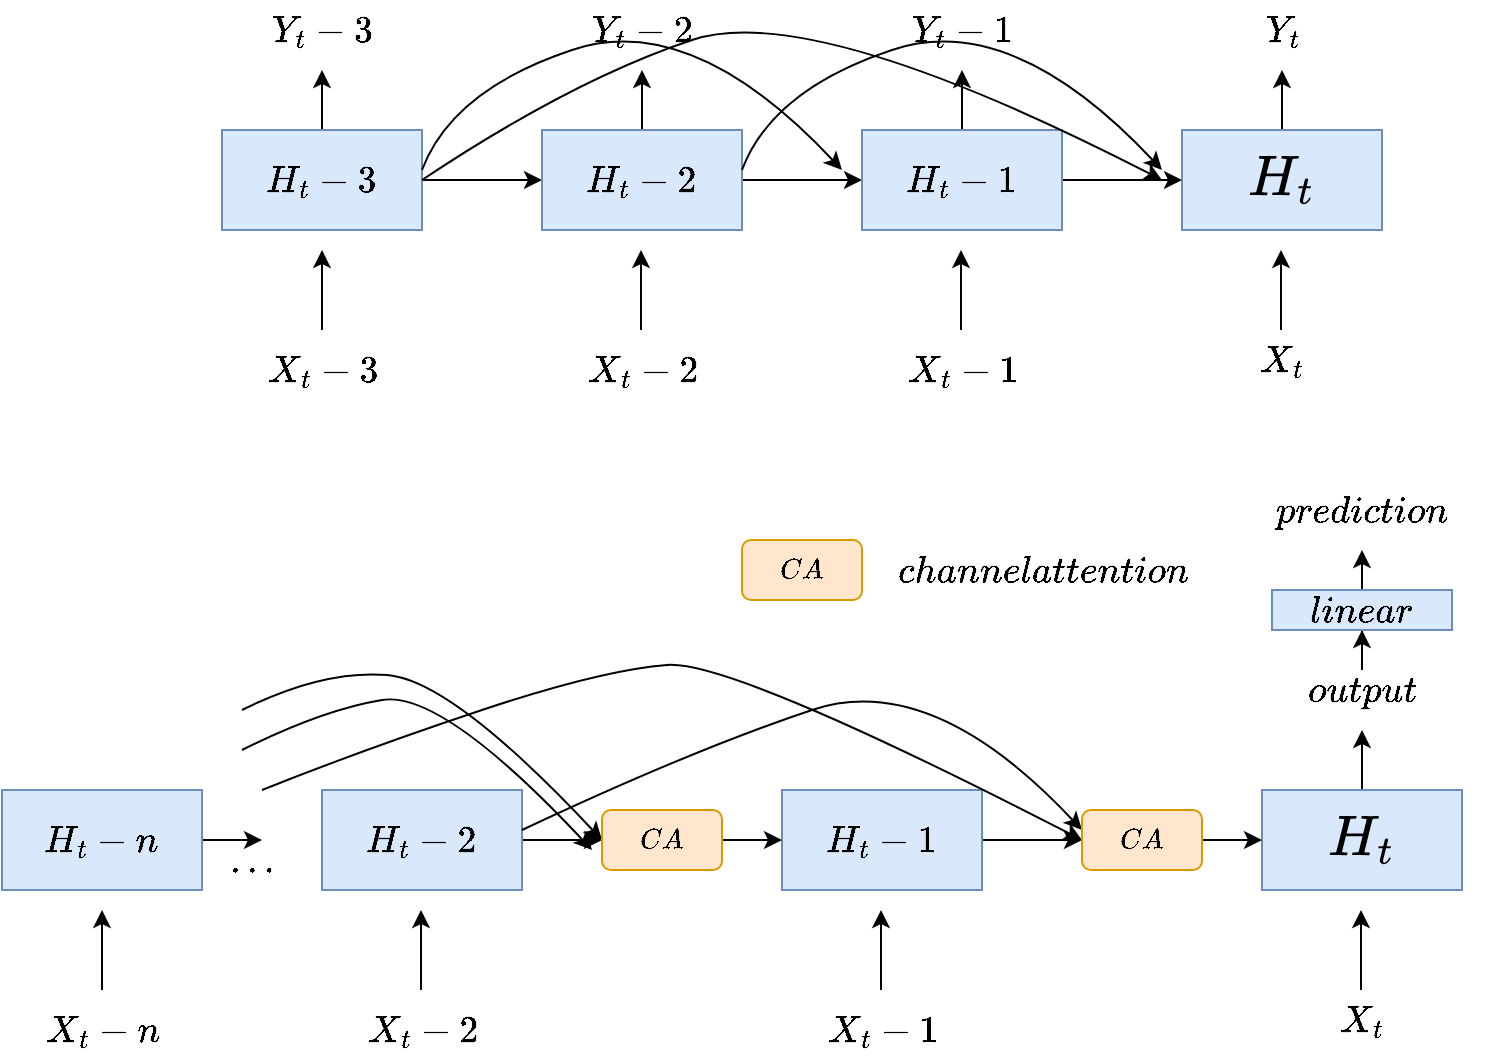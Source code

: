<mxfile version="20.3.2" type="github" pages="3">
  <diagram id="_ku-bjDTlEudneGlkECz" name="高阶RNN">
    <mxGraphModel dx="1422" dy="761" grid="1" gridSize="10" guides="1" tooltips="1" connect="1" arrows="1" fold="1" page="1" pageScale="1" pageWidth="827" pageHeight="1169" math="1" shadow="0">
      <root>
        <mxCell id="0" />
        <mxCell id="1" parent="0" />
        <mxCell id="v0sjxZ5Df5lXrN96qdMB-6" value="" style="edgeStyle=orthogonalEdgeStyle;rounded=0;orthogonalLoop=1;jettySize=auto;html=1;" parent="1" source="v0sjxZ5Df5lXrN96qdMB-1" target="v0sjxZ5Df5lXrN96qdMB-2" edge="1">
          <mxGeometry relative="1" as="geometry" />
        </mxCell>
        <mxCell id="v0sjxZ5Df5lXrN96qdMB-9" style="edgeStyle=orthogonalEdgeStyle;rounded=0;orthogonalLoop=1;jettySize=auto;html=1;fontSize=16;" parent="1" source="v0sjxZ5Df5lXrN96qdMB-1" edge="1">
          <mxGeometry relative="1" as="geometry">
            <mxPoint x="170" y="290" as="targetPoint" />
          </mxGeometry>
        </mxCell>
        <mxCell id="v0sjxZ5Df5lXrN96qdMB-1" value="&lt;font style=&quot;font-size: 16px;&quot;&gt;$$H_t-3$$&lt;/font&gt;" style="rounded=0;whiteSpace=wrap;html=1;fillColor=#dae8fc;strokeColor=#6c8ebf;" parent="1" vertex="1">
          <mxGeometry x="120" y="320" width="100" height="50" as="geometry" />
        </mxCell>
        <mxCell id="v0sjxZ5Df5lXrN96qdMB-7" value="" style="edgeStyle=orthogonalEdgeStyle;rounded=0;orthogonalLoop=1;jettySize=auto;html=1;" parent="1" source="v0sjxZ5Df5lXrN96qdMB-2" target="v0sjxZ5Df5lXrN96qdMB-4" edge="1">
          <mxGeometry relative="1" as="geometry" />
        </mxCell>
        <mxCell id="v0sjxZ5Df5lXrN96qdMB-10" style="edgeStyle=orthogonalEdgeStyle;rounded=0;orthogonalLoop=1;jettySize=auto;html=1;fontSize=16;" parent="1" source="v0sjxZ5Df5lXrN96qdMB-2" edge="1">
          <mxGeometry relative="1" as="geometry">
            <mxPoint x="330" y="290" as="targetPoint" />
          </mxGeometry>
        </mxCell>
        <mxCell id="v0sjxZ5Df5lXrN96qdMB-2" value="&lt;font style=&quot;font-size: 16px;&quot;&gt;$$H_t-2$$&lt;/font&gt;" style="rounded=0;whiteSpace=wrap;html=1;fillColor=#dae8fc;strokeColor=#6c8ebf;" parent="1" vertex="1">
          <mxGeometry x="280" y="320" width="100" height="50" as="geometry" />
        </mxCell>
        <mxCell id="v0sjxZ5Df5lXrN96qdMB-12" style="edgeStyle=orthogonalEdgeStyle;rounded=0;orthogonalLoop=1;jettySize=auto;html=1;fontSize=16;" parent="1" source="v0sjxZ5Df5lXrN96qdMB-3" edge="1">
          <mxGeometry relative="1" as="geometry">
            <mxPoint x="650" y="290" as="targetPoint" />
          </mxGeometry>
        </mxCell>
        <mxCell id="v0sjxZ5Df5lXrN96qdMB-3" value="&lt;svg style=&quot;vertical-align: -0.357ex; font-size: 24px;&quot; xmlns:xlink=&quot;http://www.w3.org/1999/xlink&quot; viewBox=&quot;0 -683 1169.3 840.8&quot; role=&quot;img&quot; height=&quot;1.902ex&quot; width=&quot;2.645ex&quot; xmlns=&quot;http://www.w3.org/2000/svg&quot;&gt;&lt;defs&gt;&lt;path d=&quot;M228 637Q194 637 192 641Q191 643 191 649Q191 673 202 682Q204 683 219 683Q260 681 355 681Q389 681 418 681T463 682T483 682Q499 682 499 672Q499 670 497 658Q492 641 487 638H485Q483 638 480 638T473 638T464 637T455 637Q416 636 405 634T387 623Q384 619 355 500Q348 474 340 442T328 395L324 380Q324 378 469 378H614L615 381Q615 384 646 504Q674 619 674 627T617 637Q594 637 587 639T580 648Q580 650 582 660Q586 677 588 679T604 682Q609 682 646 681T740 680Q802 680 835 681T871 682Q888 682 888 672Q888 645 876 638H874Q872 638 869 638T862 638T853 637T844 637Q805 636 794 634T776 623Q773 618 704 340T634 58Q634 51 638 51Q646 48 692 46H723Q729 38 729 37T726 19Q722 6 716 0H701Q664 2 567 2Q533 2 504 2T458 2T437 1Q420 1 420 10Q420 15 423 24Q428 43 433 45Q437 46 448 46H454Q481 46 514 49Q520 50 522 50T528 55T534 64T540 82T547 110T558 153Q565 181 569 198Q602 330 602 331T457 332H312L279 197Q245 63 245 58Q245 51 253 49T303 46H334Q340 38 340 37T337 19Q333 6 327 0H312Q275 2 178 2Q144 2 115 2T69 2T48 1Q31 1 31 10Q31 12 34 24Q39 43 44 45Q48 46 59 46H65Q92 46 125 49Q139 52 144 61Q147 65 216 339T285 628Q285 635 228 637Z&quot; id=&quot;MJX-1-TEX-I-1D43B&quot;&gt;&lt;/path&gt;&lt;path d=&quot;M26 385Q19 392 19 395Q19 399 22 411T27 425Q29 430 36 430T87 431H140L159 511Q162 522 166 540T173 566T179 586T187 603T197 615T211 624T229 626Q247 625 254 615T261 596Q261 589 252 549T232 470L222 433Q222 431 272 431H323Q330 424 330 420Q330 398 317 385H210L174 240Q135 80 135 68Q135 26 162 26Q197 26 230 60T283 144Q285 150 288 151T303 153H307Q322 153 322 145Q322 142 319 133Q314 117 301 95T267 48T216 6T155 -11Q125 -11 98 4T59 56Q57 64 57 83V101L92 241Q127 382 128 383Q128 385 77 385H26Z&quot; id=&quot;MJX-1-TEX-I-1D461&quot;&gt;&lt;/path&gt;&lt;/defs&gt;&lt;g transform=&quot;scale(1,-1)&quot; stroke-width=&quot;0&quot; fill=&quot;currentColor&quot; stroke=&quot;currentColor&quot;&gt;&lt;g data-mml-node=&quot;math&quot;&gt;&lt;g data-mml-node=&quot;msub&quot;&gt;&lt;g data-mml-node=&quot;mi&quot;&gt;&lt;use xlink:href=&quot;#MJX-1-TEX-I-1D43B&quot; data-c=&quot;1D43B&quot;&gt;&lt;/use&gt;&lt;/g&gt;&lt;g transform=&quot;translate(864,-150) scale(0.707)&quot; data-mml-node=&quot;mi&quot;&gt;&lt;use xlink:href=&quot;#MJX-1-TEX-I-1D461&quot; data-c=&quot;1D461&quot;&gt;&lt;/use&gt;&lt;/g&gt;&lt;/g&gt;&lt;/g&gt;&lt;/g&gt;&lt;/svg&gt;" style="rounded=0;whiteSpace=wrap;html=1;fillColor=#dae8fc;strokeColor=#6c8ebf;" parent="1" vertex="1">
          <mxGeometry x="600" y="320" width="100" height="50" as="geometry" />
        </mxCell>
        <mxCell id="v0sjxZ5Df5lXrN96qdMB-8" value="" style="edgeStyle=orthogonalEdgeStyle;rounded=0;orthogonalLoop=1;jettySize=auto;html=1;" parent="1" source="v0sjxZ5Df5lXrN96qdMB-4" target="v0sjxZ5Df5lXrN96qdMB-3" edge="1">
          <mxGeometry relative="1" as="geometry" />
        </mxCell>
        <mxCell id="v0sjxZ5Df5lXrN96qdMB-11" style="edgeStyle=orthogonalEdgeStyle;rounded=0;orthogonalLoop=1;jettySize=auto;html=1;fontSize=16;" parent="1" source="v0sjxZ5Df5lXrN96qdMB-4" edge="1">
          <mxGeometry relative="1" as="geometry">
            <mxPoint x="490" y="290" as="targetPoint" />
          </mxGeometry>
        </mxCell>
        <mxCell id="v0sjxZ5Df5lXrN96qdMB-4" value="&lt;font style=&quot;font-size: 16px;&quot;&gt;$$H_t-1$$&lt;/font&gt;" style="rounded=0;whiteSpace=wrap;html=1;fillColor=#dae8fc;strokeColor=#6c8ebf;" parent="1" vertex="1">
          <mxGeometry x="440" y="320" width="100" height="50" as="geometry" />
        </mxCell>
        <mxCell id="v0sjxZ5Df5lXrN96qdMB-13" value="$$Y_t-3$$" style="text;html=1;align=center;verticalAlign=middle;resizable=0;points=[];autosize=1;strokeColor=none;fillColor=none;fontSize=16;" parent="1" vertex="1">
          <mxGeometry x="120" y="255" width="100" height="30" as="geometry" />
        </mxCell>
        <mxCell id="v0sjxZ5Df5lXrN96qdMB-14" value="$$Y_t-2$$" style="text;html=1;align=center;verticalAlign=middle;resizable=0;points=[];autosize=1;strokeColor=none;fillColor=none;fontSize=16;" parent="1" vertex="1">
          <mxGeometry x="280" y="255" width="100" height="30" as="geometry" />
        </mxCell>
        <mxCell id="v0sjxZ5Df5lXrN96qdMB-15" value="$$Y_t-1$$" style="text;html=1;align=center;verticalAlign=middle;resizable=0;points=[];autosize=1;strokeColor=none;fillColor=none;fontSize=16;" parent="1" vertex="1">
          <mxGeometry x="440" y="255" width="100" height="30" as="geometry" />
        </mxCell>
        <mxCell id="v0sjxZ5Df5lXrN96qdMB-16" value="$$Y_t$$" style="text;html=1;align=center;verticalAlign=middle;resizable=0;points=[];autosize=1;strokeColor=none;fillColor=none;fontSize=16;" parent="1" vertex="1">
          <mxGeometry x="610" y="255" width="80" height="30" as="geometry" />
        </mxCell>
        <mxCell id="v0sjxZ5Df5lXrN96qdMB-17" value="" style="endArrow=classic;html=1;rounded=0;fontSize=16;" parent="1" edge="1">
          <mxGeometry width="50" height="50" relative="1" as="geometry">
            <mxPoint x="170" y="420" as="sourcePoint" />
            <mxPoint x="170" y="380" as="targetPoint" />
          </mxGeometry>
        </mxCell>
        <mxCell id="v0sjxZ5Df5lXrN96qdMB-18" value="" style="endArrow=classic;html=1;rounded=0;fontSize=16;" parent="1" edge="1">
          <mxGeometry width="50" height="50" relative="1" as="geometry">
            <mxPoint x="329.5" y="420" as="sourcePoint" />
            <mxPoint x="329.5" y="380" as="targetPoint" />
          </mxGeometry>
        </mxCell>
        <mxCell id="v0sjxZ5Df5lXrN96qdMB-19" value="" style="endArrow=classic;html=1;rounded=0;fontSize=16;" parent="1" edge="1">
          <mxGeometry width="50" height="50" relative="1" as="geometry">
            <mxPoint x="489.5" y="420" as="sourcePoint" />
            <mxPoint x="489.5" y="380" as="targetPoint" />
          </mxGeometry>
        </mxCell>
        <mxCell id="v0sjxZ5Df5lXrN96qdMB-20" value="" style="endArrow=classic;html=1;rounded=0;fontSize=16;" parent="1" edge="1">
          <mxGeometry width="50" height="50" relative="1" as="geometry">
            <mxPoint x="649.5" y="420" as="sourcePoint" />
            <mxPoint x="649.5" y="380" as="targetPoint" />
          </mxGeometry>
        </mxCell>
        <mxCell id="v0sjxZ5Df5lXrN96qdMB-21" value="$$X_t-3$$" style="text;html=1;align=center;verticalAlign=middle;resizable=0;points=[];autosize=1;strokeColor=none;fillColor=none;fontSize=16;" parent="1" vertex="1">
          <mxGeometry x="120" y="425" width="100" height="30" as="geometry" />
        </mxCell>
        <mxCell id="v0sjxZ5Df5lXrN96qdMB-23" value="$$X_t-1$$" style="text;html=1;align=center;verticalAlign=middle;resizable=0;points=[];autosize=1;strokeColor=none;fillColor=none;fontSize=16;" parent="1" vertex="1">
          <mxGeometry x="440" y="425" width="100" height="30" as="geometry" />
        </mxCell>
        <mxCell id="v0sjxZ5Df5lXrN96qdMB-25" value="$$X_t$$" style="text;html=1;align=center;verticalAlign=middle;resizable=0;points=[];autosize=1;strokeColor=none;fillColor=none;fontSize=16;" parent="1" vertex="1">
          <mxGeometry x="610" y="420" width="80" height="30" as="geometry" />
        </mxCell>
        <mxCell id="v0sjxZ5Df5lXrN96qdMB-26" value="$$X_t-2$$" style="text;html=1;align=center;verticalAlign=middle;resizable=0;points=[];autosize=1;strokeColor=none;fillColor=none;fontSize=16;" parent="1" vertex="1">
          <mxGeometry x="280" y="425" width="100" height="30" as="geometry" />
        </mxCell>
        <mxCell id="v0sjxZ5Df5lXrN96qdMB-30" value="" style="curved=1;endArrow=classic;html=1;rounded=0;fontSize=16;" parent="1" edge="1">
          <mxGeometry width="50" height="50" relative="1" as="geometry">
            <mxPoint x="220" y="340" as="sourcePoint" />
            <mxPoint x="430" y="340" as="targetPoint" />
            <Array as="points">
              <mxPoint x="235" y="300" />
              <mxPoint x="355" y="260" />
            </Array>
          </mxGeometry>
        </mxCell>
        <mxCell id="v0sjxZ5Df5lXrN96qdMB-31" value="" style="curved=1;endArrow=classic;html=1;rounded=0;fontSize=16;" parent="1" edge="1">
          <mxGeometry width="50" height="50" relative="1" as="geometry">
            <mxPoint x="380" y="340" as="sourcePoint" />
            <mxPoint x="590" y="340" as="targetPoint" />
            <Array as="points">
              <mxPoint x="395" y="300" />
              <mxPoint x="515" y="260" />
            </Array>
          </mxGeometry>
        </mxCell>
        <mxCell id="v0sjxZ5Df5lXrN96qdMB-32" value="" style="curved=1;endArrow=classic;html=1;rounded=0;fontSize=16;" parent="1" edge="1">
          <mxGeometry width="50" height="50" relative="1" as="geometry">
            <mxPoint x="220" y="345" as="sourcePoint" />
            <mxPoint x="590" y="345" as="targetPoint" />
            <Array as="points">
              <mxPoint x="295" y="295" />
              <mxPoint x="415" y="255" />
            </Array>
          </mxGeometry>
        </mxCell>
        <mxCell id="1J8L8S5lfBuhA0t66m_Q-1" value="" style="edgeStyle=orthogonalEdgeStyle;rounded=0;orthogonalLoop=1;jettySize=auto;html=1;" edge="1" parent="1" source="1J8L8S5lfBuhA0t66m_Q-3">
          <mxGeometry relative="1" as="geometry">
            <mxPoint x="140" y="675" as="targetPoint" />
          </mxGeometry>
        </mxCell>
        <mxCell id="1J8L8S5lfBuhA0t66m_Q-3" value="&lt;font style=&quot;font-size: 16px;&quot;&gt;$$H_t-n$$&lt;/font&gt;" style="rounded=0;whiteSpace=wrap;html=1;fillColor=#dae8fc;strokeColor=#6c8ebf;" vertex="1" parent="1">
          <mxGeometry x="10" y="650" width="100" height="50" as="geometry" />
        </mxCell>
        <mxCell id="1J8L8S5lfBuhA0t66m_Q-4" value="" style="edgeStyle=orthogonalEdgeStyle;rounded=0;orthogonalLoop=1;jettySize=auto;html=1;" edge="1" parent="1" source="1J8L8S5lfBuhA0t66m_Q-6">
          <mxGeometry relative="1" as="geometry">
            <mxPoint x="310" y="675" as="targetPoint" />
          </mxGeometry>
        </mxCell>
        <mxCell id="1J8L8S5lfBuhA0t66m_Q-6" value="&lt;font style=&quot;font-size: 16px;&quot;&gt;$$H_t-2$$&lt;/font&gt;" style="rounded=0;whiteSpace=wrap;html=1;fillColor=#dae8fc;strokeColor=#6c8ebf;" vertex="1" parent="1">
          <mxGeometry x="170" y="650" width="100" height="50" as="geometry" />
        </mxCell>
        <mxCell id="1J8L8S5lfBuhA0t66m_Q-7" style="edgeStyle=orthogonalEdgeStyle;rounded=0;orthogonalLoop=1;jettySize=auto;html=1;fontSize=16;" edge="1" parent="1" source="1J8L8S5lfBuhA0t66m_Q-8">
          <mxGeometry relative="1" as="geometry">
            <mxPoint x="690" y="620" as="targetPoint" />
          </mxGeometry>
        </mxCell>
        <mxCell id="1J8L8S5lfBuhA0t66m_Q-8" value="&lt;svg style=&quot;vertical-align: -0.357ex; font-size: 24px;&quot; xmlns:xlink=&quot;http://www.w3.org/1999/xlink&quot; viewBox=&quot;0 -683 1169.3 840.8&quot; role=&quot;img&quot; height=&quot;1.902ex&quot; width=&quot;2.645ex&quot; xmlns=&quot;http://www.w3.org/2000/svg&quot;&gt;&lt;defs&gt;&lt;path d=&quot;M228 637Q194 637 192 641Q191 643 191 649Q191 673 202 682Q204 683 219 683Q260 681 355 681Q389 681 418 681T463 682T483 682Q499 682 499 672Q499 670 497 658Q492 641 487 638H485Q483 638 480 638T473 638T464 637T455 637Q416 636 405 634T387 623Q384 619 355 500Q348 474 340 442T328 395L324 380Q324 378 469 378H614L615 381Q615 384 646 504Q674 619 674 627T617 637Q594 637 587 639T580 648Q580 650 582 660Q586 677 588 679T604 682Q609 682 646 681T740 680Q802 680 835 681T871 682Q888 682 888 672Q888 645 876 638H874Q872 638 869 638T862 638T853 637T844 637Q805 636 794 634T776 623Q773 618 704 340T634 58Q634 51 638 51Q646 48 692 46H723Q729 38 729 37T726 19Q722 6 716 0H701Q664 2 567 2Q533 2 504 2T458 2T437 1Q420 1 420 10Q420 15 423 24Q428 43 433 45Q437 46 448 46H454Q481 46 514 49Q520 50 522 50T528 55T534 64T540 82T547 110T558 153Q565 181 569 198Q602 330 602 331T457 332H312L279 197Q245 63 245 58Q245 51 253 49T303 46H334Q340 38 340 37T337 19Q333 6 327 0H312Q275 2 178 2Q144 2 115 2T69 2T48 1Q31 1 31 10Q31 12 34 24Q39 43 44 45Q48 46 59 46H65Q92 46 125 49Q139 52 144 61Q147 65 216 339T285 628Q285 635 228 637Z&quot; id=&quot;MJX-1-TEX-I-1D43B&quot;&gt;&lt;/path&gt;&lt;path d=&quot;M26 385Q19 392 19 395Q19 399 22 411T27 425Q29 430 36 430T87 431H140L159 511Q162 522 166 540T173 566T179 586T187 603T197 615T211 624T229 626Q247 625 254 615T261 596Q261 589 252 549T232 470L222 433Q222 431 272 431H323Q330 424 330 420Q330 398 317 385H210L174 240Q135 80 135 68Q135 26 162 26Q197 26 230 60T283 144Q285 150 288 151T303 153H307Q322 153 322 145Q322 142 319 133Q314 117 301 95T267 48T216 6T155 -11Q125 -11 98 4T59 56Q57 64 57 83V101L92 241Q127 382 128 383Q128 385 77 385H26Z&quot; id=&quot;MJX-1-TEX-I-1D461&quot;&gt;&lt;/path&gt;&lt;/defs&gt;&lt;g transform=&quot;scale(1,-1)&quot; stroke-width=&quot;0&quot; fill=&quot;currentColor&quot; stroke=&quot;currentColor&quot;&gt;&lt;g data-mml-node=&quot;math&quot;&gt;&lt;g data-mml-node=&quot;msub&quot;&gt;&lt;g data-mml-node=&quot;mi&quot;&gt;&lt;use xlink:href=&quot;#MJX-1-TEX-I-1D43B&quot; data-c=&quot;1D43B&quot;&gt;&lt;/use&gt;&lt;/g&gt;&lt;g transform=&quot;translate(864,-150) scale(0.707)&quot; data-mml-node=&quot;mi&quot;&gt;&lt;use xlink:href=&quot;#MJX-1-TEX-I-1D461&quot; data-c=&quot;1D461&quot;&gt;&lt;/use&gt;&lt;/g&gt;&lt;/g&gt;&lt;/g&gt;&lt;/g&gt;&lt;/svg&gt;" style="rounded=0;whiteSpace=wrap;html=1;fillColor=#dae8fc;strokeColor=#6c8ebf;" vertex="1" parent="1">
          <mxGeometry x="640" y="650" width="100" height="50" as="geometry" />
        </mxCell>
        <mxCell id="1J8L8S5lfBuhA0t66m_Q-9" value="" style="edgeStyle=orthogonalEdgeStyle;rounded=0;orthogonalLoop=1;jettySize=auto;html=1;" edge="1" parent="1" source="1J8L8S5lfBuhA0t66m_Q-11">
          <mxGeometry relative="1" as="geometry">
            <mxPoint x="550" y="675" as="targetPoint" />
          </mxGeometry>
        </mxCell>
        <mxCell id="1J8L8S5lfBuhA0t66m_Q-11" value="&lt;font style=&quot;font-size: 16px;&quot;&gt;$$H_t-1$$&lt;/font&gt;" style="rounded=0;whiteSpace=wrap;html=1;fillColor=#dae8fc;strokeColor=#6c8ebf;" vertex="1" parent="1">
          <mxGeometry x="400" y="650" width="100" height="50" as="geometry" />
        </mxCell>
        <mxCell id="1J8L8S5lfBuhA0t66m_Q-31" value="" style="edgeStyle=orthogonalEdgeStyle;rounded=0;orthogonalLoop=1;jettySize=auto;html=1;" edge="1" parent="1" source="1J8L8S5lfBuhA0t66m_Q-15" target="1J8L8S5lfBuhA0t66m_Q-30">
          <mxGeometry relative="1" as="geometry" />
        </mxCell>
        <mxCell id="1J8L8S5lfBuhA0t66m_Q-15" value="$$output$$" style="text;html=1;align=center;verticalAlign=middle;resizable=0;points=[];autosize=1;strokeColor=none;fillColor=none;fontSize=16;" vertex="1" parent="1">
          <mxGeometry x="640" y="585" width="100" height="30" as="geometry" />
        </mxCell>
        <mxCell id="1J8L8S5lfBuhA0t66m_Q-16" value="" style="endArrow=classic;html=1;rounded=0;fontSize=16;" edge="1" parent="1">
          <mxGeometry width="50" height="50" relative="1" as="geometry">
            <mxPoint x="60" y="750" as="sourcePoint" />
            <mxPoint x="60" y="710" as="targetPoint" />
          </mxGeometry>
        </mxCell>
        <mxCell id="1J8L8S5lfBuhA0t66m_Q-17" value="" style="endArrow=classic;html=1;rounded=0;fontSize=16;" edge="1" parent="1">
          <mxGeometry width="50" height="50" relative="1" as="geometry">
            <mxPoint x="219.5" y="750" as="sourcePoint" />
            <mxPoint x="219.5" y="710" as="targetPoint" />
          </mxGeometry>
        </mxCell>
        <mxCell id="1J8L8S5lfBuhA0t66m_Q-18" value="" style="endArrow=classic;html=1;rounded=0;fontSize=16;" edge="1" parent="1">
          <mxGeometry width="50" height="50" relative="1" as="geometry">
            <mxPoint x="449.5" y="750" as="sourcePoint" />
            <mxPoint x="449.5" y="710" as="targetPoint" />
          </mxGeometry>
        </mxCell>
        <mxCell id="1J8L8S5lfBuhA0t66m_Q-19" value="" style="endArrow=classic;html=1;rounded=0;fontSize=16;" edge="1" parent="1">
          <mxGeometry width="50" height="50" relative="1" as="geometry">
            <mxPoint x="689.5" y="750" as="sourcePoint" />
            <mxPoint x="689.5" y="710" as="targetPoint" />
          </mxGeometry>
        </mxCell>
        <mxCell id="1J8L8S5lfBuhA0t66m_Q-20" value="$$X_t-n$$" style="text;html=1;align=center;verticalAlign=middle;resizable=0;points=[];autosize=1;strokeColor=none;fillColor=none;fontSize=16;" vertex="1" parent="1">
          <mxGeometry x="10" y="755" width="100" height="30" as="geometry" />
        </mxCell>
        <mxCell id="1J8L8S5lfBuhA0t66m_Q-21" value="$$X_t-1$$" style="text;html=1;align=center;verticalAlign=middle;resizable=0;points=[];autosize=1;strokeColor=none;fillColor=none;fontSize=16;" vertex="1" parent="1">
          <mxGeometry x="400" y="755" width="100" height="30" as="geometry" />
        </mxCell>
        <mxCell id="1J8L8S5lfBuhA0t66m_Q-22" value="$$X_t$$" style="text;html=1;align=center;verticalAlign=middle;resizable=0;points=[];autosize=1;strokeColor=none;fillColor=none;fontSize=16;" vertex="1" parent="1">
          <mxGeometry x="650" y="750" width="80" height="30" as="geometry" />
        </mxCell>
        <mxCell id="1J8L8S5lfBuhA0t66m_Q-23" value="$$X_t-2$$" style="text;html=1;align=center;verticalAlign=middle;resizable=0;points=[];autosize=1;strokeColor=none;fillColor=none;fontSize=16;" vertex="1" parent="1">
          <mxGeometry x="170" y="755" width="100" height="30" as="geometry" />
        </mxCell>
        <mxCell id="1J8L8S5lfBuhA0t66m_Q-25" value="" style="curved=1;endArrow=classic;html=1;rounded=0;fontSize=16;exitX=1;exitY=0.4;exitDx=0;exitDy=0;exitPerimeter=0;" edge="1" parent="1" source="1J8L8S5lfBuhA0t66m_Q-6">
          <mxGeometry width="50" height="50" relative="1" as="geometry">
            <mxPoint x="270" y="680" as="sourcePoint" />
            <mxPoint x="550" y="670" as="targetPoint" />
            <Array as="points">
              <mxPoint x="355" y="630" />
              <mxPoint x="475" y="590" />
            </Array>
          </mxGeometry>
        </mxCell>
        <mxCell id="1J8L8S5lfBuhA0t66m_Q-26" value="" style="curved=1;endArrow=classic;html=1;rounded=0;fontSize=16;" edge="1" parent="1">
          <mxGeometry width="50" height="50" relative="1" as="geometry">
            <mxPoint x="140" y="650" as="sourcePoint" />
            <mxPoint x="550" y="675" as="targetPoint" />
            <Array as="points">
              <mxPoint x="190" y="630" />
              <mxPoint x="310" y="590" />
              <mxPoint x="375" y="585" />
            </Array>
          </mxGeometry>
        </mxCell>
        <mxCell id="1J8L8S5lfBuhA0t66m_Q-29" value="" style="edgeStyle=orthogonalEdgeStyle;rounded=0;orthogonalLoop=1;jettySize=auto;html=1;" edge="1" parent="1" source="1J8L8S5lfBuhA0t66m_Q-27" target="1J8L8S5lfBuhA0t66m_Q-8">
          <mxGeometry relative="1" as="geometry" />
        </mxCell>
        <mxCell id="1J8L8S5lfBuhA0t66m_Q-27" value="$$CA$$" style="rounded=1;whiteSpace=wrap;html=1;fillColor=#ffe6cc;strokeColor=#d79b00;" vertex="1" parent="1">
          <mxGeometry x="550" y="660" width="60" height="30" as="geometry" />
        </mxCell>
        <mxCell id="1J8L8S5lfBuhA0t66m_Q-32" style="edgeStyle=orthogonalEdgeStyle;rounded=0;orthogonalLoop=1;jettySize=auto;html=1;exitX=0.5;exitY=0;exitDx=0;exitDy=0;" edge="1" parent="1" source="1J8L8S5lfBuhA0t66m_Q-30">
          <mxGeometry relative="1" as="geometry">
            <mxPoint x="690" y="530" as="targetPoint" />
          </mxGeometry>
        </mxCell>
        <mxCell id="1J8L8S5lfBuhA0t66m_Q-30" value="&lt;font style=&quot;font-size: 16px;&quot;&gt;$$linear$$&lt;/font&gt;" style="whiteSpace=wrap;html=1;fillColor=#dae8fc;strokeColor=#6c8ebf;" vertex="1" parent="1">
          <mxGeometry x="645" y="550" width="90" height="20" as="geometry" />
        </mxCell>
        <mxCell id="1J8L8S5lfBuhA0t66m_Q-33" value="&lt;font style=&quot;font-size: 16px;&quot;&gt;$$prediction$$&lt;/font&gt;" style="text;html=1;align=center;verticalAlign=middle;resizable=0;points=[];autosize=1;strokeColor=none;fillColor=none;" vertex="1" parent="1">
          <mxGeometry x="625" y="495" width="130" height="30" as="geometry" />
        </mxCell>
        <mxCell id="1J8L8S5lfBuhA0t66m_Q-34" value="&lt;b&gt;$$...$$&lt;/b&gt;" style="text;html=1;align=center;verticalAlign=middle;resizable=0;points=[];autosize=1;strokeColor=none;fillColor=none;fontSize=16;" vertex="1" parent="1">
          <mxGeometry x="100" y="670" width="70" height="30" as="geometry" />
        </mxCell>
        <mxCell id="1J8L8S5lfBuhA0t66m_Q-35" value="" style="curved=1;endArrow=classic;html=1;rounded=0;fontSize=16;" edge="1" parent="1">
          <mxGeometry width="50" height="50" relative="1" as="geometry">
            <mxPoint x="130" y="610" as="sourcePoint" />
            <mxPoint x="310" y="675" as="targetPoint" />
            <Array as="points">
              <mxPoint x="170" y="590" />
              <mxPoint x="235" y="595" />
            </Array>
          </mxGeometry>
        </mxCell>
        <mxCell id="1J8L8S5lfBuhA0t66m_Q-37" value="" style="edgeStyle=orthogonalEdgeStyle;rounded=0;orthogonalLoop=1;jettySize=auto;html=1;fontSize=16;" edge="1" parent="1" source="1J8L8S5lfBuhA0t66m_Q-36" target="1J8L8S5lfBuhA0t66m_Q-11">
          <mxGeometry relative="1" as="geometry" />
        </mxCell>
        <mxCell id="1J8L8S5lfBuhA0t66m_Q-36" value="$$CA$$" style="rounded=1;whiteSpace=wrap;html=1;fillColor=#ffe6cc;strokeColor=#d79b00;" vertex="1" parent="1">
          <mxGeometry x="310" y="660" width="60" height="30" as="geometry" />
        </mxCell>
        <mxCell id="1J8L8S5lfBuhA0t66m_Q-38" value="" style="curved=1;endArrow=classic;html=1;rounded=0;fontSize=16;" edge="1" parent="1">
          <mxGeometry width="50" height="50" relative="1" as="geometry">
            <mxPoint x="130" y="630" as="sourcePoint" />
            <mxPoint x="305" y="680" as="targetPoint" />
            <Array as="points">
              <mxPoint x="170" y="610" />
              <mxPoint x="230" y="600" />
            </Array>
          </mxGeometry>
        </mxCell>
        <mxCell id="1J8L8S5lfBuhA0t66m_Q-39" value="$$CA$$" style="rounded=1;whiteSpace=wrap;html=1;fillColor=#ffe6cc;strokeColor=#d79b00;" vertex="1" parent="1">
          <mxGeometry x="380" y="525" width="60" height="30" as="geometry" />
        </mxCell>
        <mxCell id="1J8L8S5lfBuhA0t66m_Q-40" value="$$channelattention$$" style="text;html=1;align=center;verticalAlign=middle;resizable=0;points=[];autosize=1;strokeColor=none;fillColor=none;fontSize=16;" vertex="1" parent="1">
          <mxGeometry x="440" y="525" width="180" height="30" as="geometry" />
        </mxCell>
      </root>
    </mxGraphModel>
  </diagram>
  <diagram id="p22GeAJX2pADh6jRD8RI" name="权重矩阵">
    <mxGraphModel dx="1422" dy="761" grid="1" gridSize="10" guides="1" tooltips="1" connect="1" arrows="1" fold="1" page="1" pageScale="1" pageWidth="827" pageHeight="1169" math="1" shadow="0">
      <root>
        <mxCell id="0" />
        <mxCell id="1" parent="0" />
        <mxCell id="npeiHMRwhXxi3lf8SFQf-1" value="$$H_t-1$$" style="rounded=0;whiteSpace=wrap;html=1;fontSize=16;fillColor=#dae8fc;strokeColor=#6c8ebf;" parent="1" vertex="1">
          <mxGeometry x="170" y="50" width="90" height="50" as="geometry" />
        </mxCell>
        <mxCell id="zHC1gkahl1bZN7ZmNoFy-1" value="" style="edgeStyle=orthogonalEdgeStyle;rounded=0;orthogonalLoop=1;jettySize=auto;html=1;" parent="1" source="zHC1gkahl1bZN7ZmNoFy-3" target="zHC1gkahl1bZN7ZmNoFy-6" edge="1">
          <mxGeometry relative="1" as="geometry" />
        </mxCell>
        <mxCell id="zHC1gkahl1bZN7ZmNoFy-2" style="edgeStyle=orthogonalEdgeStyle;rounded=0;orthogonalLoop=1;jettySize=auto;html=1;fontSize=16;" parent="1" source="zHC1gkahl1bZN7ZmNoFy-3" edge="1">
          <mxGeometry relative="1" as="geometry">
            <mxPoint x="170" y="290" as="targetPoint" />
          </mxGeometry>
        </mxCell>
        <mxCell id="zHC1gkahl1bZN7ZmNoFy-3" value="&lt;font style=&quot;font-size: 16px;&quot;&gt;$$H_t-3$$&lt;/font&gt;" style="rounded=0;whiteSpace=wrap;html=1;fillColor=#dae8fc;strokeColor=#6c8ebf;" parent="1" vertex="1">
          <mxGeometry x="120" y="320" width="100" height="50" as="geometry" />
        </mxCell>
        <mxCell id="zHC1gkahl1bZN7ZmNoFy-4" value="" style="edgeStyle=orthogonalEdgeStyle;rounded=0;orthogonalLoop=1;jettySize=auto;html=1;" parent="1" source="zHC1gkahl1bZN7ZmNoFy-6" target="zHC1gkahl1bZN7ZmNoFy-11" edge="1">
          <mxGeometry relative="1" as="geometry" />
        </mxCell>
        <mxCell id="zHC1gkahl1bZN7ZmNoFy-5" style="edgeStyle=orthogonalEdgeStyle;rounded=0;orthogonalLoop=1;jettySize=auto;html=1;fontSize=16;" parent="1" source="zHC1gkahl1bZN7ZmNoFy-6" edge="1">
          <mxGeometry relative="1" as="geometry">
            <mxPoint x="330" y="290" as="targetPoint" />
          </mxGeometry>
        </mxCell>
        <mxCell id="zHC1gkahl1bZN7ZmNoFy-6" value="&lt;font style=&quot;font-size: 16px;&quot;&gt;$$H_t-2$$&lt;/font&gt;" style="rounded=0;whiteSpace=wrap;html=1;fillColor=#dae8fc;strokeColor=#6c8ebf;" parent="1" vertex="1">
          <mxGeometry x="280" y="320" width="100" height="50" as="geometry" />
        </mxCell>
        <mxCell id="zHC1gkahl1bZN7ZmNoFy-7" style="edgeStyle=orthogonalEdgeStyle;rounded=0;orthogonalLoop=1;jettySize=auto;html=1;fontSize=16;" parent="1" source="zHC1gkahl1bZN7ZmNoFy-8" edge="1">
          <mxGeometry relative="1" as="geometry">
            <mxPoint x="650" y="290" as="targetPoint" />
          </mxGeometry>
        </mxCell>
        <mxCell id="zHC1gkahl1bZN7ZmNoFy-8" value="&lt;svg style=&quot;vertical-align: -0.357ex; font-size: 24px;&quot; xmlns:xlink=&quot;http://www.w3.org/1999/xlink&quot; viewBox=&quot;0 -683 1169.3 840.8&quot; role=&quot;img&quot; height=&quot;1.902ex&quot; width=&quot;2.645ex&quot; xmlns=&quot;http://www.w3.org/2000/svg&quot;&gt;&lt;defs&gt;&lt;path d=&quot;M228 637Q194 637 192 641Q191 643 191 649Q191 673 202 682Q204 683 219 683Q260 681 355 681Q389 681 418 681T463 682T483 682Q499 682 499 672Q499 670 497 658Q492 641 487 638H485Q483 638 480 638T473 638T464 637T455 637Q416 636 405 634T387 623Q384 619 355 500Q348 474 340 442T328 395L324 380Q324 378 469 378H614L615 381Q615 384 646 504Q674 619 674 627T617 637Q594 637 587 639T580 648Q580 650 582 660Q586 677 588 679T604 682Q609 682 646 681T740 680Q802 680 835 681T871 682Q888 682 888 672Q888 645 876 638H874Q872 638 869 638T862 638T853 637T844 637Q805 636 794 634T776 623Q773 618 704 340T634 58Q634 51 638 51Q646 48 692 46H723Q729 38 729 37T726 19Q722 6 716 0H701Q664 2 567 2Q533 2 504 2T458 2T437 1Q420 1 420 10Q420 15 423 24Q428 43 433 45Q437 46 448 46H454Q481 46 514 49Q520 50 522 50T528 55T534 64T540 82T547 110T558 153Q565 181 569 198Q602 330 602 331T457 332H312L279 197Q245 63 245 58Q245 51 253 49T303 46H334Q340 38 340 37T337 19Q333 6 327 0H312Q275 2 178 2Q144 2 115 2T69 2T48 1Q31 1 31 10Q31 12 34 24Q39 43 44 45Q48 46 59 46H65Q92 46 125 49Q139 52 144 61Q147 65 216 339T285 628Q285 635 228 637Z&quot; id=&quot;MJX-1-TEX-I-1D43B&quot;&gt;&lt;/path&gt;&lt;path d=&quot;M26 385Q19 392 19 395Q19 399 22 411T27 425Q29 430 36 430T87 431H140L159 511Q162 522 166 540T173 566T179 586T187 603T197 615T211 624T229 626Q247 625 254 615T261 596Q261 589 252 549T232 470L222 433Q222 431 272 431H323Q330 424 330 420Q330 398 317 385H210L174 240Q135 80 135 68Q135 26 162 26Q197 26 230 60T283 144Q285 150 288 151T303 153H307Q322 153 322 145Q322 142 319 133Q314 117 301 95T267 48T216 6T155 -11Q125 -11 98 4T59 56Q57 64 57 83V101L92 241Q127 382 128 383Q128 385 77 385H26Z&quot; id=&quot;MJX-1-TEX-I-1D461&quot;&gt;&lt;/path&gt;&lt;/defs&gt;&lt;g transform=&quot;scale(1,-1)&quot; stroke-width=&quot;0&quot; fill=&quot;currentColor&quot; stroke=&quot;currentColor&quot;&gt;&lt;g data-mml-node=&quot;math&quot;&gt;&lt;g data-mml-node=&quot;msub&quot;&gt;&lt;g data-mml-node=&quot;mi&quot;&gt;&lt;use xlink:href=&quot;#MJX-1-TEX-I-1D43B&quot; data-c=&quot;1D43B&quot;&gt;&lt;/use&gt;&lt;/g&gt;&lt;g transform=&quot;translate(864,-150) scale(0.707)&quot; data-mml-node=&quot;mi&quot;&gt;&lt;use xlink:href=&quot;#MJX-1-TEX-I-1D461&quot; data-c=&quot;1D461&quot;&gt;&lt;/use&gt;&lt;/g&gt;&lt;/g&gt;&lt;/g&gt;&lt;/g&gt;&lt;/svg&gt;" style="rounded=0;whiteSpace=wrap;html=1;fillColor=#dae8fc;strokeColor=#6c8ebf;" parent="1" vertex="1">
          <mxGeometry x="600" y="320" width="100" height="50" as="geometry" />
        </mxCell>
        <mxCell id="zHC1gkahl1bZN7ZmNoFy-9" value="" style="edgeStyle=orthogonalEdgeStyle;rounded=0;orthogonalLoop=1;jettySize=auto;html=1;" parent="1" source="zHC1gkahl1bZN7ZmNoFy-11" target="zHC1gkahl1bZN7ZmNoFy-8" edge="1">
          <mxGeometry relative="1" as="geometry" />
        </mxCell>
        <mxCell id="zHC1gkahl1bZN7ZmNoFy-10" style="edgeStyle=orthogonalEdgeStyle;rounded=0;orthogonalLoop=1;jettySize=auto;html=1;fontSize=16;" parent="1" source="zHC1gkahl1bZN7ZmNoFy-11" edge="1">
          <mxGeometry relative="1" as="geometry">
            <mxPoint x="490" y="290" as="targetPoint" />
          </mxGeometry>
        </mxCell>
        <mxCell id="zHC1gkahl1bZN7ZmNoFy-11" value="&lt;font style=&quot;font-size: 16px;&quot;&gt;$$H_t-1$$&lt;/font&gt;" style="rounded=0;whiteSpace=wrap;html=1;fillColor=#dae8fc;strokeColor=#6c8ebf;" parent="1" vertex="1">
          <mxGeometry x="440" y="320" width="100" height="50" as="geometry" />
        </mxCell>
        <mxCell id="zHC1gkahl1bZN7ZmNoFy-12" value="$$Y_t-3$$" style="text;html=1;align=center;verticalAlign=middle;resizable=0;points=[];autosize=1;strokeColor=none;fillColor=none;fontSize=16;" parent="1" vertex="1">
          <mxGeometry x="120" y="255" width="100" height="30" as="geometry" />
        </mxCell>
        <mxCell id="zHC1gkahl1bZN7ZmNoFy-13" value="$$Y_t-2$$" style="text;html=1;align=center;verticalAlign=middle;resizable=0;points=[];autosize=1;strokeColor=none;fillColor=none;fontSize=16;" parent="1" vertex="1">
          <mxGeometry x="280" y="255" width="100" height="30" as="geometry" />
        </mxCell>
        <mxCell id="zHC1gkahl1bZN7ZmNoFy-14" value="$$Y_t-1$$" style="text;html=1;align=center;verticalAlign=middle;resizable=0;points=[];autosize=1;strokeColor=none;fillColor=none;fontSize=16;" parent="1" vertex="1">
          <mxGeometry x="440" y="255" width="100" height="30" as="geometry" />
        </mxCell>
        <mxCell id="zHC1gkahl1bZN7ZmNoFy-15" value="$$Y_t$$" style="text;html=1;align=center;verticalAlign=middle;resizable=0;points=[];autosize=1;strokeColor=none;fillColor=none;fontSize=16;" parent="1" vertex="1">
          <mxGeometry x="610" y="255" width="80" height="30" as="geometry" />
        </mxCell>
        <mxCell id="zHC1gkahl1bZN7ZmNoFy-16" value="" style="endArrow=classic;html=1;rounded=0;fontSize=16;" parent="1" edge="1">
          <mxGeometry width="50" height="50" relative="1" as="geometry">
            <mxPoint x="170" y="420" as="sourcePoint" />
            <mxPoint x="170" y="380" as="targetPoint" />
          </mxGeometry>
        </mxCell>
        <mxCell id="zHC1gkahl1bZN7ZmNoFy-17" value="" style="endArrow=classic;html=1;rounded=0;fontSize=16;" parent="1" edge="1">
          <mxGeometry width="50" height="50" relative="1" as="geometry">
            <mxPoint x="329.5" y="420" as="sourcePoint" />
            <mxPoint x="329.5" y="380" as="targetPoint" />
          </mxGeometry>
        </mxCell>
        <mxCell id="zHC1gkahl1bZN7ZmNoFy-18" value="" style="endArrow=classic;html=1;rounded=0;fontSize=16;" parent="1" edge="1">
          <mxGeometry width="50" height="50" relative="1" as="geometry">
            <mxPoint x="489.5" y="420" as="sourcePoint" />
            <mxPoint x="489.5" y="380" as="targetPoint" />
          </mxGeometry>
        </mxCell>
        <mxCell id="zHC1gkahl1bZN7ZmNoFy-19" value="" style="endArrow=classic;html=1;rounded=0;fontSize=16;" parent="1" edge="1">
          <mxGeometry width="50" height="50" relative="1" as="geometry">
            <mxPoint x="649.5" y="420" as="sourcePoint" />
            <mxPoint x="649.5" y="380" as="targetPoint" />
          </mxGeometry>
        </mxCell>
        <mxCell id="zHC1gkahl1bZN7ZmNoFy-20" value="$$X_t-3$$" style="text;html=1;align=center;verticalAlign=middle;resizable=0;points=[];autosize=1;strokeColor=none;fillColor=none;fontSize=16;" parent="1" vertex="1">
          <mxGeometry x="120" y="425" width="100" height="30" as="geometry" />
        </mxCell>
        <mxCell id="zHC1gkahl1bZN7ZmNoFy-21" value="$$X_t-1$$" style="text;html=1;align=center;verticalAlign=middle;resizable=0;points=[];autosize=1;strokeColor=none;fillColor=none;fontSize=16;" parent="1" vertex="1">
          <mxGeometry x="440" y="425" width="100" height="30" as="geometry" />
        </mxCell>
        <mxCell id="zHC1gkahl1bZN7ZmNoFy-22" value="$$X_t$$" style="text;html=1;align=center;verticalAlign=middle;resizable=0;points=[];autosize=1;strokeColor=none;fillColor=none;fontSize=16;" parent="1" vertex="1">
          <mxGeometry x="610" y="420" width="80" height="30" as="geometry" />
        </mxCell>
        <mxCell id="zHC1gkahl1bZN7ZmNoFy-23" value="$$X_t-2$$" style="text;html=1;align=center;verticalAlign=middle;resizable=0;points=[];autosize=1;strokeColor=none;fillColor=none;fontSize=16;" parent="1" vertex="1">
          <mxGeometry x="280" y="425" width="100" height="30" as="geometry" />
        </mxCell>
        <mxCell id="zHC1gkahl1bZN7ZmNoFy-24" value="" style="curved=1;endArrow=classic;html=1;rounded=0;fontSize=16;" parent="1" edge="1">
          <mxGeometry width="50" height="50" relative="1" as="geometry">
            <mxPoint x="220" y="340" as="sourcePoint" />
            <mxPoint x="430" y="340" as="targetPoint" />
            <Array as="points">
              <mxPoint x="235" y="300" />
              <mxPoint x="355" y="260" />
            </Array>
          </mxGeometry>
        </mxCell>
        <mxCell id="zHC1gkahl1bZN7ZmNoFy-25" value="" style="curved=1;endArrow=classic;html=1;rounded=0;fontSize=16;" parent="1" edge="1">
          <mxGeometry width="50" height="50" relative="1" as="geometry">
            <mxPoint x="380" y="340" as="sourcePoint" />
            <mxPoint x="590" y="340" as="targetPoint" />
            <Array as="points">
              <mxPoint x="395" y="300" />
              <mxPoint x="515" y="260" />
            </Array>
          </mxGeometry>
        </mxCell>
        <mxCell id="zHC1gkahl1bZN7ZmNoFy-26" value="" style="curved=1;endArrow=classic;html=1;rounded=0;fontSize=16;" parent="1" edge="1">
          <mxGeometry width="50" height="50" relative="1" as="geometry">
            <mxPoint x="220" y="345" as="sourcePoint" />
            <mxPoint x="590" y="345" as="targetPoint" />
            <Array as="points">
              <mxPoint x="295" y="295" />
              <mxPoint x="415" y="255" />
            </Array>
          </mxGeometry>
        </mxCell>
        <mxCell id="zHC1gkahl1bZN7ZmNoFy-28" value="&lt;svg style=&quot;vertical-align: -0.357ex; font-size: 24px;&quot; xmlns:xlink=&quot;http://www.w3.org/1999/xlink&quot; viewBox=&quot;0 -683 1169.3 840.8&quot; role=&quot;img&quot; height=&quot;1.902ex&quot; width=&quot;2.645ex&quot; xmlns=&quot;http://www.w3.org/2000/svg&quot;&gt;&lt;defs&gt;&lt;path d=&quot;M228 637Q194 637 192 641Q191 643 191 649Q191 673 202 682Q204 683 219 683Q260 681 355 681Q389 681 418 681T463 682T483 682Q499 682 499 672Q499 670 497 658Q492 641 487 638H485Q483 638 480 638T473 638T464 637T455 637Q416 636 405 634T387 623Q384 619 355 500Q348 474 340 442T328 395L324 380Q324 378 469 378H614L615 381Q615 384 646 504Q674 619 674 627T617 637Q594 637 587 639T580 648Q580 650 582 660Q586 677 588 679T604 682Q609 682 646 681T740 680Q802 680 835 681T871 682Q888 682 888 672Q888 645 876 638H874Q872 638 869 638T862 638T853 637T844 637Q805 636 794 634T776 623Q773 618 704 340T634 58Q634 51 638 51Q646 48 692 46H723Q729 38 729 37T726 19Q722 6 716 0H701Q664 2 567 2Q533 2 504 2T458 2T437 1Q420 1 420 10Q420 15 423 24Q428 43 433 45Q437 46 448 46H454Q481 46 514 49Q520 50 522 50T528 55T534 64T540 82T547 110T558 153Q565 181 569 198Q602 330 602 331T457 332H312L279 197Q245 63 245 58Q245 51 253 49T303 46H334Q340 38 340 37T337 19Q333 6 327 0H312Q275 2 178 2Q144 2 115 2T69 2T48 1Q31 1 31 10Q31 12 34 24Q39 43 44 45Q48 46 59 46H65Q92 46 125 49Q139 52 144 61Q147 65 216 339T285 628Q285 635 228 637Z&quot; id=&quot;MJX-1-TEX-I-1D43B&quot;&gt;&lt;/path&gt;&lt;path d=&quot;M26 385Q19 392 19 395Q19 399 22 411T27 425Q29 430 36 430T87 431H140L159 511Q162 522 166 540T173 566T179 586T187 603T197 615T211 624T229 626Q247 625 254 615T261 596Q261 589 252 549T232 470L222 433Q222 431 272 431H323Q330 424 330 420Q330 398 317 385H210L174 240Q135 80 135 68Q135 26 162 26Q197 26 230 60T283 144Q285 150 288 151T303 153H307Q322 153 322 145Q322 142 319 133Q314 117 301 95T267 48T216 6T155 -11Q125 -11 98 4T59 56Q57 64 57 83V101L92 241Q127 382 128 383Q128 385 77 385H26Z&quot; id=&quot;MJX-1-TEX-I-1D461&quot;&gt;&lt;/path&gt;&lt;/defs&gt;&lt;g transform=&quot;scale(1,-1)&quot; stroke-width=&quot;0&quot; fill=&quot;currentColor&quot; stroke=&quot;currentColor&quot;&gt;&lt;g data-mml-node=&quot;math&quot;&gt;&lt;g data-mml-node=&quot;msub&quot;&gt;&lt;g data-mml-node=&quot;mi&quot;&gt;&lt;use xlink:href=&quot;#MJX-1-TEX-I-1D43B&quot; data-c=&quot;1D43B&quot;&gt;&lt;/use&gt;&lt;/g&gt;&lt;g transform=&quot;translate(864,-150) scale(0.707)&quot; data-mml-node=&quot;mi&quot;&gt;&lt;use xlink:href=&quot;#MJX-1-TEX-I-1D461&quot; data-c=&quot;1D461&quot;&gt;&lt;/use&gt;&lt;/g&gt;&lt;/g&gt;&lt;/g&gt;&lt;/g&gt;&lt;/svg&gt;" style="rounded=0;whiteSpace=wrap;html=1;fillColor=#dae8fc;strokeColor=#6c8ebf;" parent="1" vertex="1">
          <mxGeometry x="270" y="585" width="100" height="50" as="geometry" />
        </mxCell>
        <mxCell id="zHC1gkahl1bZN7ZmNoFy-29" value="" style="edgeStyle=orthogonalEdgeStyle;rounded=0;orthogonalLoop=1;jettySize=auto;html=1;" parent="1" source="zHC1gkahl1bZN7ZmNoFy-31" target="zHC1gkahl1bZN7ZmNoFy-28" edge="1">
          <mxGeometry relative="1" as="geometry" />
        </mxCell>
        <mxCell id="zHC1gkahl1bZN7ZmNoFy-31" value="&lt;font style=&quot;font-size: 16px;&quot;&gt;$$H_t-1$$&lt;/font&gt;" style="rounded=0;whiteSpace=wrap;html=1;fillColor=#dae8fc;strokeColor=#6c8ebf;" parent="1" vertex="1">
          <mxGeometry x="110" y="585" width="100" height="50" as="geometry" />
        </mxCell>
        <mxCell id="zHC1gkahl1bZN7ZmNoFy-42" value="" style="edgeStyle=orthogonalEdgeStyle;rounded=0;orthogonalLoop=1;jettySize=auto;html=1;" parent="1" source="zHC1gkahl1bZN7ZmNoFy-44" edge="1">
          <mxGeometry relative="1" as="geometry">
            <mxPoint x="130" y="800" as="targetPoint" />
          </mxGeometry>
        </mxCell>
        <mxCell id="zHC1gkahl1bZN7ZmNoFy-44" value="&lt;font style=&quot;font-size: 16px;&quot;&gt;$$H_t-n$$&lt;/font&gt;" style="rounded=0;whiteSpace=wrap;html=1;fillColor=#dae8fc;strokeColor=#6c8ebf;" parent="1" vertex="1">
          <mxGeometry x="10" y="775" width="100" height="50" as="geometry" />
        </mxCell>
        <mxCell id="zHC1gkahl1bZN7ZmNoFy-45" value="" style="edgeStyle=orthogonalEdgeStyle;rounded=0;orthogonalLoop=1;jettySize=auto;html=1;" parent="1" source="zHC1gkahl1bZN7ZmNoFy-47" target="zHC1gkahl1bZN7ZmNoFy-52" edge="1">
          <mxGeometry relative="1" as="geometry" />
        </mxCell>
        <mxCell id="zHC1gkahl1bZN7ZmNoFy-47" value="&lt;font style=&quot;font-size: 16px;&quot;&gt;$$H_t-2$$&lt;/font&gt;" style="rounded=0;whiteSpace=wrap;html=1;fillColor=#dae8fc;strokeColor=#6c8ebf;" parent="1" vertex="1">
          <mxGeometry x="170" y="775" width="100" height="50" as="geometry" />
        </mxCell>
        <mxCell id="zHC1gkahl1bZN7ZmNoFy-49" value="&lt;svg style=&quot;vertical-align: -0.357ex; font-size: 24px;&quot; xmlns:xlink=&quot;http://www.w3.org/1999/xlink&quot; viewBox=&quot;0 -683 1169.3 840.8&quot; role=&quot;img&quot; height=&quot;1.902ex&quot; width=&quot;2.645ex&quot; xmlns=&quot;http://www.w3.org/2000/svg&quot;&gt;&lt;defs&gt;&lt;path d=&quot;M228 637Q194 637 192 641Q191 643 191 649Q191 673 202 682Q204 683 219 683Q260 681 355 681Q389 681 418 681T463 682T483 682Q499 682 499 672Q499 670 497 658Q492 641 487 638H485Q483 638 480 638T473 638T464 637T455 637Q416 636 405 634T387 623Q384 619 355 500Q348 474 340 442T328 395L324 380Q324 378 469 378H614L615 381Q615 384 646 504Q674 619 674 627T617 637Q594 637 587 639T580 648Q580 650 582 660Q586 677 588 679T604 682Q609 682 646 681T740 680Q802 680 835 681T871 682Q888 682 888 672Q888 645 876 638H874Q872 638 869 638T862 638T853 637T844 637Q805 636 794 634T776 623Q773 618 704 340T634 58Q634 51 638 51Q646 48 692 46H723Q729 38 729 37T726 19Q722 6 716 0H701Q664 2 567 2Q533 2 504 2T458 2T437 1Q420 1 420 10Q420 15 423 24Q428 43 433 45Q437 46 448 46H454Q481 46 514 49Q520 50 522 50T528 55T534 64T540 82T547 110T558 153Q565 181 569 198Q602 330 602 331T457 332H312L279 197Q245 63 245 58Q245 51 253 49T303 46H334Q340 38 340 37T337 19Q333 6 327 0H312Q275 2 178 2Q144 2 115 2T69 2T48 1Q31 1 31 10Q31 12 34 24Q39 43 44 45Q48 46 59 46H65Q92 46 125 49Q139 52 144 61Q147 65 216 339T285 628Q285 635 228 637Z&quot; id=&quot;MJX-1-TEX-I-1D43B&quot;&gt;&lt;/path&gt;&lt;path d=&quot;M26 385Q19 392 19 395Q19 399 22 411T27 425Q29 430 36 430T87 431H140L159 511Q162 522 166 540T173 566T179 586T187 603T197 615T211 624T229 626Q247 625 254 615T261 596Q261 589 252 549T232 470L222 433Q222 431 272 431H323Q330 424 330 420Q330 398 317 385H210L174 240Q135 80 135 68Q135 26 162 26Q197 26 230 60T283 144Q285 150 288 151T303 153H307Q322 153 322 145Q322 142 319 133Q314 117 301 95T267 48T216 6T155 -11Q125 -11 98 4T59 56Q57 64 57 83V101L92 241Q127 382 128 383Q128 385 77 385H26Z&quot; id=&quot;MJX-1-TEX-I-1D461&quot;&gt;&lt;/path&gt;&lt;/defs&gt;&lt;g transform=&quot;scale(1,-1)&quot; stroke-width=&quot;0&quot; fill=&quot;currentColor&quot; stroke=&quot;currentColor&quot;&gt;&lt;g data-mml-node=&quot;math&quot;&gt;&lt;g data-mml-node=&quot;msub&quot;&gt;&lt;g data-mml-node=&quot;mi&quot;&gt;&lt;use xlink:href=&quot;#MJX-1-TEX-I-1D43B&quot; data-c=&quot;1D43B&quot;&gt;&lt;/use&gt;&lt;/g&gt;&lt;g transform=&quot;translate(864,-150) scale(0.707)&quot; data-mml-node=&quot;mi&quot;&gt;&lt;use xlink:href=&quot;#MJX-1-TEX-I-1D461&quot; data-c=&quot;1D461&quot;&gt;&lt;/use&gt;&lt;/g&gt;&lt;/g&gt;&lt;/g&gt;&lt;/g&gt;&lt;/svg&gt;" style="rounded=0;whiteSpace=wrap;html=1;fillColor=#dae8fc;strokeColor=#6c8ebf;" parent="1" vertex="1">
          <mxGeometry x="490" y="775" width="100" height="50" as="geometry" />
        </mxCell>
        <mxCell id="zHC1gkahl1bZN7ZmNoFy-50" value="" style="edgeStyle=orthogonalEdgeStyle;rounded=0;orthogonalLoop=1;jettySize=auto;html=1;" parent="1" source="zHC1gkahl1bZN7ZmNoFy-52" target="zHC1gkahl1bZN7ZmNoFy-49" edge="1">
          <mxGeometry relative="1" as="geometry" />
        </mxCell>
        <mxCell id="zHC1gkahl1bZN7ZmNoFy-52" value="&lt;font style=&quot;font-size: 16px;&quot;&gt;$$H_t-1$$&lt;/font&gt;" style="rounded=0;whiteSpace=wrap;html=1;fillColor=#dae8fc;strokeColor=#6c8ebf;" parent="1" vertex="1">
          <mxGeometry x="330" y="775" width="100" height="50" as="geometry" />
        </mxCell>
        <mxCell id="zHC1gkahl1bZN7ZmNoFy-66" value="" style="curved=1;endArrow=classic;html=1;rounded=0;fontSize=16;" parent="1" edge="1">
          <mxGeometry width="50" height="50" relative="1" as="geometry">
            <mxPoint x="270" y="795" as="sourcePoint" />
            <mxPoint x="480" y="795" as="targetPoint" />
            <Array as="points">
              <mxPoint x="285" y="755" />
              <mxPoint x="405" y="715" />
            </Array>
          </mxGeometry>
        </mxCell>
        <mxCell id="zHC1gkahl1bZN7ZmNoFy-67" value="" style="curved=1;endArrow=classic;html=1;rounded=0;fontSize=16;exitX=-0.034;exitY=0.44;exitDx=0;exitDy=0;exitPerimeter=0;" parent="1" source="zHC1gkahl1bZN7ZmNoFy-68" edge="1">
          <mxGeometry width="50" height="50" relative="1" as="geometry">
            <mxPoint x="180" y="760" as="sourcePoint" />
            <mxPoint x="480" y="800" as="targetPoint" />
            <Array as="points">
              <mxPoint x="185" y="750" />
              <mxPoint x="305" y="710" />
            </Array>
          </mxGeometry>
        </mxCell>
        <mxCell id="zHC1gkahl1bZN7ZmNoFy-68" value="$$...$$" style="text;html=1;align=center;verticalAlign=middle;resizable=0;points=[];autosize=1;strokeColor=none;fillColor=none;fontSize=16;" parent="1" vertex="1">
          <mxGeometry x="110" y="785" width="70" height="30" as="geometry" />
        </mxCell>
        <mxCell id="zHC1gkahl1bZN7ZmNoFy-99" value="" style="shape=curlyBracket;whiteSpace=wrap;html=1;rounded=1;flipH=1;fontSize=16;direction=south;rotation=45;" parent="1" vertex="1">
          <mxGeometry x="710" y="740" width="65" height="20" as="geometry" />
        </mxCell>
        <mxCell id="zHC1gkahl1bZN7ZmNoFy-100" value="$$n×W$$" style="text;html=1;align=center;verticalAlign=middle;resizable=0;points=[];autosize=1;strokeColor=none;fillColor=none;fontSize=16;" parent="1" vertex="1">
          <mxGeometry x="710" y="710" width="90" height="30" as="geometry" />
        </mxCell>
        <mxCell id="zHC1gkahl1bZN7ZmNoFy-102" value="$$...$$" style="text;html=1;align=center;verticalAlign=middle;resizable=0;points=[];autosize=1;strokeColor=none;fillColor=none;fontSize=16;rotation=45;" parent="1" vertex="1">
          <mxGeometry x="615" y="800" width="70" height="30" as="geometry" />
        </mxCell>
        <mxCell id="zHC1gkahl1bZN7ZmNoFy-103" value="$$W$$" style="shape=parallelogram;perimeter=parallelogramPerimeter;whiteSpace=wrap;html=1;fixedSize=1;fontSize=16;direction=west;fillColor=#d5e8d4;strokeColor=#82b366;" parent="1" vertex="1">
          <mxGeometry x="827" y="440" width="85" height="55" as="geometry" />
        </mxCell>
        <mxCell id="TSWC4Ui-ucwuqkQUk8-n-1" value="&lt;span style=&quot;font-size: 16px;&quot;&gt;$$W$$&lt;/span&gt;" style="whiteSpace=wrap;html=1;aspect=fixed;fillColor=#d5e8d4;strokeColor=#82b366;" vertex="1" parent="1">
          <mxGeometry x="490" y="575" width="70" height="70" as="geometry" />
        </mxCell>
        <mxCell id="TSWC4Ui-ucwuqkQUk8-n-5" value="&lt;span style=&quot;font-size: 16px;&quot;&gt;$$W$$&lt;/span&gt;" style="whiteSpace=wrap;html=1;aspect=fixed;fillColor=#d5e8d4;strokeColor=#82b366;" vertex="1" parent="1">
          <mxGeometry x="640" y="740" width="70" height="70" as="geometry" />
        </mxCell>
        <mxCell id="TSWC4Ui-ucwuqkQUk8-n-7" value="&lt;span style=&quot;font-size: 16px;&quot;&gt;$$W$$&lt;/span&gt;" style="whiteSpace=wrap;html=1;aspect=fixed;fillColor=#d5e8d4;strokeColor=#82b366;" vertex="1" parent="1">
          <mxGeometry x="660" y="760" width="70" height="70" as="geometry" />
        </mxCell>
        <mxCell id="TSWC4Ui-ucwuqkQUk8-n-8" value="&lt;span style=&quot;font-size: 16px;&quot;&gt;$$W$$&lt;/span&gt;" style="whiteSpace=wrap;html=1;aspect=fixed;fillColor=#d5e8d4;strokeColor=#82b366;" vertex="1" parent="1">
          <mxGeometry x="670" y="770" width="70" height="70" as="geometry" />
        </mxCell>
        <mxCell id="TSWC4Ui-ucwuqkQUk8-n-9" value="&lt;span style=&quot;font-size: 16px;&quot;&gt;$$W$$&lt;/span&gt;" style="whiteSpace=wrap;html=1;aspect=fixed;fillColor=#d5e8d4;strokeColor=#82b366;" vertex="1" parent="1">
          <mxGeometry x="680" y="780" width="70" height="70" as="geometry" />
        </mxCell>
      </root>
    </mxGraphModel>
  </diagram>
  <diagram id="GwFIIOMN5KvBeyyGfov1" name="张量分解">
    <mxGraphModel dx="1422" dy="761" grid="1" gridSize="10" guides="1" tooltips="1" connect="1" arrows="1" fold="1" page="1" pageScale="1" pageWidth="827" pageHeight="1169" math="1" shadow="0">
      <root>
        <mxCell id="0" />
        <mxCell id="1" parent="0" />
        <mxCell id="D9mDtuqLO6j6JmFOMsuS-1" value="$$W$$" style="whiteSpace=wrap;html=1;aspect=fixed;fontSize=16;fillColor=#dae8fc;strokeColor=#6c8ebf;" parent="1" vertex="1">
          <mxGeometry x="60" y="300" width="80" height="80" as="geometry" />
        </mxCell>
        <mxCell id="D9mDtuqLO6j6JmFOMsuS-2" value="" style="endArrow=classic;html=1;rounded=0;fontSize=16;" parent="1" edge="1">
          <mxGeometry width="50" height="50" relative="1" as="geometry">
            <mxPoint x="170" y="340" as="sourcePoint" />
            <mxPoint x="230" y="340" as="targetPoint" />
          </mxGeometry>
        </mxCell>
        <mxCell id="D9mDtuqLO6j6JmFOMsuS-3" value="$$reshape$$" style="text;html=1;align=center;verticalAlign=middle;resizable=0;points=[];autosize=1;strokeColor=none;fillColor=none;fontSize=16;" parent="1" vertex="1">
          <mxGeometry x="140" y="300" width="120" height="30" as="geometry" />
        </mxCell>
        <mxCell id="D9mDtuqLO6j6JmFOMsuS-4" value="$$W^{&#39;}$$" style="shape=cube;whiteSpace=wrap;html=1;boundedLbl=1;backgroundOutline=1;darkOpacity=0.05;darkOpacity2=0.1;fontSize=16;size=20;fillColor=#dae8fc;strokeColor=#6c8ebf;direction=south;" parent="1" vertex="1">
          <mxGeometry x="260" y="295" width="90" height="90" as="geometry" />
        </mxCell>
        <mxCell id="D9mDtuqLO6j6JmFOMsuS-5" value="" style="endArrow=classic;html=1;rounded=0;fontSize=16;" parent="1" edge="1">
          <mxGeometry width="50" height="50" relative="1" as="geometry">
            <mxPoint x="360" y="339.5" as="sourcePoint" />
            <mxPoint x="420" y="339.5" as="targetPoint" />
          </mxGeometry>
        </mxCell>
        <mxCell id="D9mDtuqLO6j6JmFOMsuS-6" value="$$decomposition$$" style="text;html=1;align=center;verticalAlign=middle;resizable=0;points=[];autosize=1;strokeColor=none;fillColor=none;fontSize=16;" parent="1" vertex="1">
          <mxGeometry x="334" y="300" width="160" height="30" as="geometry" />
        </mxCell>
        <mxCell id="D9mDtuqLO6j6JmFOMsuS-7" value="$$W_1$$" style="whiteSpace=wrap;html=1;aspect=fixed;fontSize=16;fillColor=#dae8fc;strokeColor=#6c8ebf;" parent="1" vertex="1">
          <mxGeometry x="494" y="320" width="40" height="40" as="geometry" />
        </mxCell>
        <mxCell id="D9mDtuqLO6j6JmFOMsuS-8" value="$$W_2$$" style="shape=cube;whiteSpace=wrap;html=1;boundedLbl=1;backgroundOutline=1;darkOpacity=0.05;darkOpacity2=0.1;fontSize=16;size=10;fillColor=#dae8fc;strokeColor=#6c8ebf;" parent="1" vertex="1">
          <mxGeometry x="570" y="320" width="40" height="40" as="geometry" />
        </mxCell>
        <mxCell id="D9mDtuqLO6j6JmFOMsuS-10" value="$$W_3$$" style="shape=cube;whiteSpace=wrap;html=1;boundedLbl=1;backgroundOutline=1;darkOpacity=0.05;darkOpacity2=0.1;fontSize=16;size=10;fillColor=#dae8fc;strokeColor=#6c8ebf;" parent="1" vertex="1">
          <mxGeometry x="640" y="320" width="40" height="40" as="geometry" />
        </mxCell>
        <mxCell id="D9mDtuqLO6j6JmFOMsuS-12" value="$$W_n$$" style="whiteSpace=wrap;html=1;aspect=fixed;fontSize=16;fillColor=#dae8fc;strokeColor=#6c8ebf;" parent="1" vertex="1">
          <mxGeometry x="730" y="320" width="40" height="40" as="geometry" />
        </mxCell>
        <mxCell id="D9mDtuqLO6j6JmFOMsuS-14" value="$$...$$" style="text;html=1;align=center;verticalAlign=middle;resizable=0;points=[];autosize=1;strokeColor=none;fillColor=none;fontSize=16;" parent="1" vertex="1">
          <mxGeometry x="670" y="325" width="70" height="30" as="geometry" />
        </mxCell>
      </root>
    </mxGraphModel>
  </diagram>
</mxfile>
